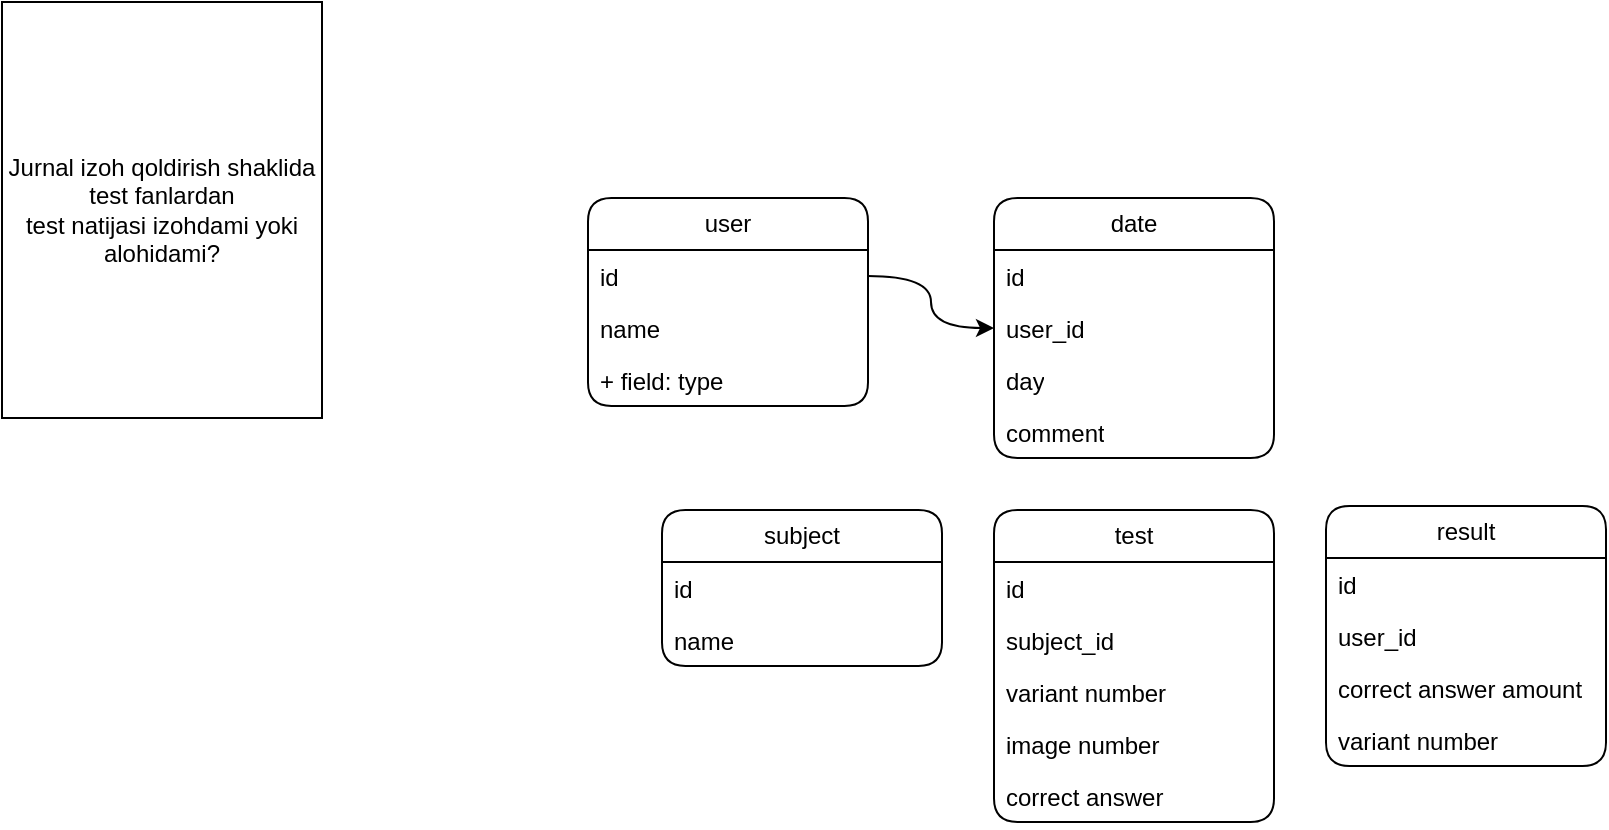 <mxfile version="21.6.9" type="github">
  <diagram name="Page-1" id="UsAYCT-MOmfcocP8UOKd">
    <mxGraphModel dx="2480" dy="-754" grid="0" gridSize="10" guides="1" tooltips="1" connect="1" arrows="1" fold="1" page="0" pageScale="1" pageWidth="827" pageHeight="1169" math="0" shadow="0">
      <root>
        <mxCell id="0" />
        <mxCell id="1" parent="0" />
        <mxCell id="Yao_jXpXjMWIqEVGHdek-2" value="user" style="swimlane;fontStyle=0;childLayout=stackLayout;horizontal=1;startSize=26;fillColor=none;horizontalStack=0;resizeParent=1;resizeParentMax=0;resizeLast=0;collapsible=1;marginBottom=0;whiteSpace=wrap;html=1;rounded=1;" parent="1" vertex="1">
          <mxGeometry x="-1102" y="1310" width="140" height="104" as="geometry" />
        </mxCell>
        <mxCell id="Yao_jXpXjMWIqEVGHdek-3" value="id" style="text;strokeColor=none;fillColor=none;align=left;verticalAlign=top;spacingLeft=4;spacingRight=4;overflow=hidden;rotatable=0;points=[[0,0.5],[1,0.5]];portConstraint=eastwest;whiteSpace=wrap;html=1;" parent="Yao_jXpXjMWIqEVGHdek-2" vertex="1">
          <mxGeometry y="26" width="140" height="26" as="geometry" />
        </mxCell>
        <mxCell id="Yao_jXpXjMWIqEVGHdek-5" value="name" style="text;strokeColor=none;fillColor=none;align=left;verticalAlign=top;spacingLeft=4;spacingRight=4;overflow=hidden;rotatable=0;points=[[0,0.5],[1,0.5]];portConstraint=eastwest;whiteSpace=wrap;html=1;" parent="Yao_jXpXjMWIqEVGHdek-2" vertex="1">
          <mxGeometry y="52" width="140" height="26" as="geometry" />
        </mxCell>
        <mxCell id="Yao_jXpXjMWIqEVGHdek-4" value="+ field: type" style="text;strokeColor=none;fillColor=none;align=left;verticalAlign=top;spacingLeft=4;spacingRight=4;overflow=hidden;rotatable=0;points=[[0,0.5],[1,0.5]];portConstraint=eastwest;whiteSpace=wrap;html=1;" parent="Yao_jXpXjMWIqEVGHdek-2" vertex="1">
          <mxGeometry y="78" width="140" height="26" as="geometry" />
        </mxCell>
        <mxCell id="zLBTp8niFQGNblQEWYJQ-1" value="Jurnal izoh qoldirish shaklida&lt;br&gt;test fanlardan&lt;br&gt;test natijasi izohdami yoki alohidami?" style="rounded=0;whiteSpace=wrap;html=1;" vertex="1" parent="1">
          <mxGeometry x="-1395" y="1212" width="160" height="208" as="geometry" />
        </mxCell>
        <mxCell id="zLBTp8niFQGNblQEWYJQ-2" value="date" style="swimlane;fontStyle=0;childLayout=stackLayout;horizontal=1;startSize=26;fillColor=none;horizontalStack=0;resizeParent=1;resizeParentMax=0;resizeLast=0;collapsible=1;marginBottom=0;whiteSpace=wrap;html=1;rounded=1;" vertex="1" parent="1">
          <mxGeometry x="-899" y="1310" width="140" height="130" as="geometry" />
        </mxCell>
        <mxCell id="zLBTp8niFQGNblQEWYJQ-3" value="id" style="text;strokeColor=none;fillColor=none;align=left;verticalAlign=top;spacingLeft=4;spacingRight=4;overflow=hidden;rotatable=0;points=[[0,0.5],[1,0.5]];portConstraint=eastwest;whiteSpace=wrap;html=1;" vertex="1" parent="zLBTp8niFQGNblQEWYJQ-2">
          <mxGeometry y="26" width="140" height="26" as="geometry" />
        </mxCell>
        <mxCell id="zLBTp8niFQGNblQEWYJQ-4" value="user_id" style="text;strokeColor=none;fillColor=none;align=left;verticalAlign=top;spacingLeft=4;spacingRight=4;overflow=hidden;rotatable=0;points=[[0,0.5],[1,0.5]];portConstraint=eastwest;whiteSpace=wrap;html=1;" vertex="1" parent="zLBTp8niFQGNblQEWYJQ-2">
          <mxGeometry y="52" width="140" height="26" as="geometry" />
        </mxCell>
        <mxCell id="zLBTp8niFQGNblQEWYJQ-5" value="day" style="text;strokeColor=none;fillColor=none;align=left;verticalAlign=top;spacingLeft=4;spacingRight=4;overflow=hidden;rotatable=0;points=[[0,0.5],[1,0.5]];portConstraint=eastwest;whiteSpace=wrap;html=1;" vertex="1" parent="zLBTp8niFQGNblQEWYJQ-2">
          <mxGeometry y="78" width="140" height="26" as="geometry" />
        </mxCell>
        <mxCell id="zLBTp8niFQGNblQEWYJQ-8" value="comment" style="text;strokeColor=none;fillColor=none;align=left;verticalAlign=top;spacingLeft=4;spacingRight=4;overflow=hidden;rotatable=0;points=[[0,0.5],[1,0.5]];portConstraint=eastwest;whiteSpace=wrap;html=1;" vertex="1" parent="zLBTp8niFQGNblQEWYJQ-2">
          <mxGeometry y="104" width="140" height="26" as="geometry" />
        </mxCell>
        <mxCell id="zLBTp8niFQGNblQEWYJQ-7" style="edgeStyle=orthogonalEdgeStyle;rounded=0;orthogonalLoop=1;jettySize=auto;html=1;entryX=0;entryY=0.5;entryDx=0;entryDy=0;curved=1;" edge="1" parent="1" source="Yao_jXpXjMWIqEVGHdek-3" target="zLBTp8niFQGNblQEWYJQ-4">
          <mxGeometry relative="1" as="geometry" />
        </mxCell>
        <mxCell id="zLBTp8niFQGNblQEWYJQ-9" value="subject" style="swimlane;fontStyle=0;childLayout=stackLayout;horizontal=1;startSize=26;fillColor=none;horizontalStack=0;resizeParent=1;resizeParentMax=0;resizeLast=0;collapsible=1;marginBottom=0;whiteSpace=wrap;html=1;rounded=1;" vertex="1" parent="1">
          <mxGeometry x="-1065" y="1466" width="140" height="78" as="geometry" />
        </mxCell>
        <mxCell id="zLBTp8niFQGNblQEWYJQ-10" value="id" style="text;strokeColor=none;fillColor=none;align=left;verticalAlign=top;spacingLeft=4;spacingRight=4;overflow=hidden;rotatable=0;points=[[0,0.5],[1,0.5]];portConstraint=eastwest;whiteSpace=wrap;html=1;" vertex="1" parent="zLBTp8niFQGNblQEWYJQ-9">
          <mxGeometry y="26" width="140" height="26" as="geometry" />
        </mxCell>
        <mxCell id="zLBTp8niFQGNblQEWYJQ-11" value="name" style="text;strokeColor=none;fillColor=none;align=left;verticalAlign=top;spacingLeft=4;spacingRight=4;overflow=hidden;rotatable=0;points=[[0,0.5],[1,0.5]];portConstraint=eastwest;whiteSpace=wrap;html=1;" vertex="1" parent="zLBTp8niFQGNblQEWYJQ-9">
          <mxGeometry y="52" width="140" height="26" as="geometry" />
        </mxCell>
        <mxCell id="zLBTp8niFQGNblQEWYJQ-14" value="test" style="swimlane;fontStyle=0;childLayout=stackLayout;horizontal=1;startSize=26;fillColor=none;horizontalStack=0;resizeParent=1;resizeParentMax=0;resizeLast=0;collapsible=1;marginBottom=0;whiteSpace=wrap;html=1;rounded=1;" vertex="1" parent="1">
          <mxGeometry x="-899" y="1466" width="140" height="156" as="geometry" />
        </mxCell>
        <mxCell id="zLBTp8niFQGNblQEWYJQ-15" value="id" style="text;strokeColor=none;fillColor=none;align=left;verticalAlign=top;spacingLeft=4;spacingRight=4;overflow=hidden;rotatable=0;points=[[0,0.5],[1,0.5]];portConstraint=eastwest;whiteSpace=wrap;html=1;" vertex="1" parent="zLBTp8niFQGNblQEWYJQ-14">
          <mxGeometry y="26" width="140" height="26" as="geometry" />
        </mxCell>
        <mxCell id="zLBTp8niFQGNblQEWYJQ-16" value="subject_id" style="text;strokeColor=none;fillColor=none;align=left;verticalAlign=top;spacingLeft=4;spacingRight=4;overflow=hidden;rotatable=0;points=[[0,0.5],[1,0.5]];portConstraint=eastwest;whiteSpace=wrap;html=1;" vertex="1" parent="zLBTp8niFQGNblQEWYJQ-14">
          <mxGeometry y="52" width="140" height="26" as="geometry" />
        </mxCell>
        <mxCell id="zLBTp8niFQGNblQEWYJQ-17" value="variant number" style="text;strokeColor=none;fillColor=none;align=left;verticalAlign=top;spacingLeft=4;spacingRight=4;overflow=hidden;rotatable=0;points=[[0,0.5],[1,0.5]];portConstraint=eastwest;whiteSpace=wrap;html=1;" vertex="1" parent="zLBTp8niFQGNblQEWYJQ-14">
          <mxGeometry y="78" width="140" height="26" as="geometry" />
        </mxCell>
        <mxCell id="zLBTp8niFQGNblQEWYJQ-18" value="image number" style="text;strokeColor=none;fillColor=none;align=left;verticalAlign=top;spacingLeft=4;spacingRight=4;overflow=hidden;rotatable=0;points=[[0,0.5],[1,0.5]];portConstraint=eastwest;whiteSpace=wrap;html=1;" vertex="1" parent="zLBTp8niFQGNblQEWYJQ-14">
          <mxGeometry y="104" width="140" height="26" as="geometry" />
        </mxCell>
        <mxCell id="zLBTp8niFQGNblQEWYJQ-19" value="correct answer" style="text;strokeColor=none;fillColor=none;align=left;verticalAlign=top;spacingLeft=4;spacingRight=4;overflow=hidden;rotatable=0;points=[[0,0.5],[1,0.5]];portConstraint=eastwest;whiteSpace=wrap;html=1;" vertex="1" parent="zLBTp8niFQGNblQEWYJQ-14">
          <mxGeometry y="130" width="140" height="26" as="geometry" />
        </mxCell>
        <mxCell id="zLBTp8niFQGNblQEWYJQ-20" value="result" style="swimlane;fontStyle=0;childLayout=stackLayout;horizontal=1;startSize=26;fillColor=none;horizontalStack=0;resizeParent=1;resizeParentMax=0;resizeLast=0;collapsible=1;marginBottom=0;whiteSpace=wrap;html=1;rounded=1;" vertex="1" parent="1">
          <mxGeometry x="-733" y="1464" width="140" height="130" as="geometry" />
        </mxCell>
        <mxCell id="zLBTp8niFQGNblQEWYJQ-21" value="id" style="text;strokeColor=none;fillColor=none;align=left;verticalAlign=top;spacingLeft=4;spacingRight=4;overflow=hidden;rotatable=0;points=[[0,0.5],[1,0.5]];portConstraint=eastwest;whiteSpace=wrap;html=1;" vertex="1" parent="zLBTp8niFQGNblQEWYJQ-20">
          <mxGeometry y="26" width="140" height="26" as="geometry" />
        </mxCell>
        <mxCell id="zLBTp8niFQGNblQEWYJQ-22" value="user_id" style="text;strokeColor=none;fillColor=none;align=left;verticalAlign=top;spacingLeft=4;spacingRight=4;overflow=hidden;rotatable=0;points=[[0,0.5],[1,0.5]];portConstraint=eastwest;whiteSpace=wrap;html=1;" vertex="1" parent="zLBTp8niFQGNblQEWYJQ-20">
          <mxGeometry y="52" width="140" height="26" as="geometry" />
        </mxCell>
        <mxCell id="zLBTp8niFQGNblQEWYJQ-25" value="correct answer amount" style="text;strokeColor=none;fillColor=none;align=left;verticalAlign=top;spacingLeft=4;spacingRight=4;overflow=hidden;rotatable=0;points=[[0,0.5],[1,0.5]];portConstraint=eastwest;whiteSpace=wrap;html=1;" vertex="1" parent="zLBTp8niFQGNblQEWYJQ-20">
          <mxGeometry y="78" width="140" height="26" as="geometry" />
        </mxCell>
        <mxCell id="zLBTp8niFQGNblQEWYJQ-23" value="variant number" style="text;strokeColor=none;fillColor=none;align=left;verticalAlign=top;spacingLeft=4;spacingRight=4;overflow=hidden;rotatable=0;points=[[0,0.5],[1,0.5]];portConstraint=eastwest;whiteSpace=wrap;html=1;" vertex="1" parent="zLBTp8niFQGNblQEWYJQ-20">
          <mxGeometry y="104" width="140" height="26" as="geometry" />
        </mxCell>
      </root>
    </mxGraphModel>
  </diagram>
</mxfile>
